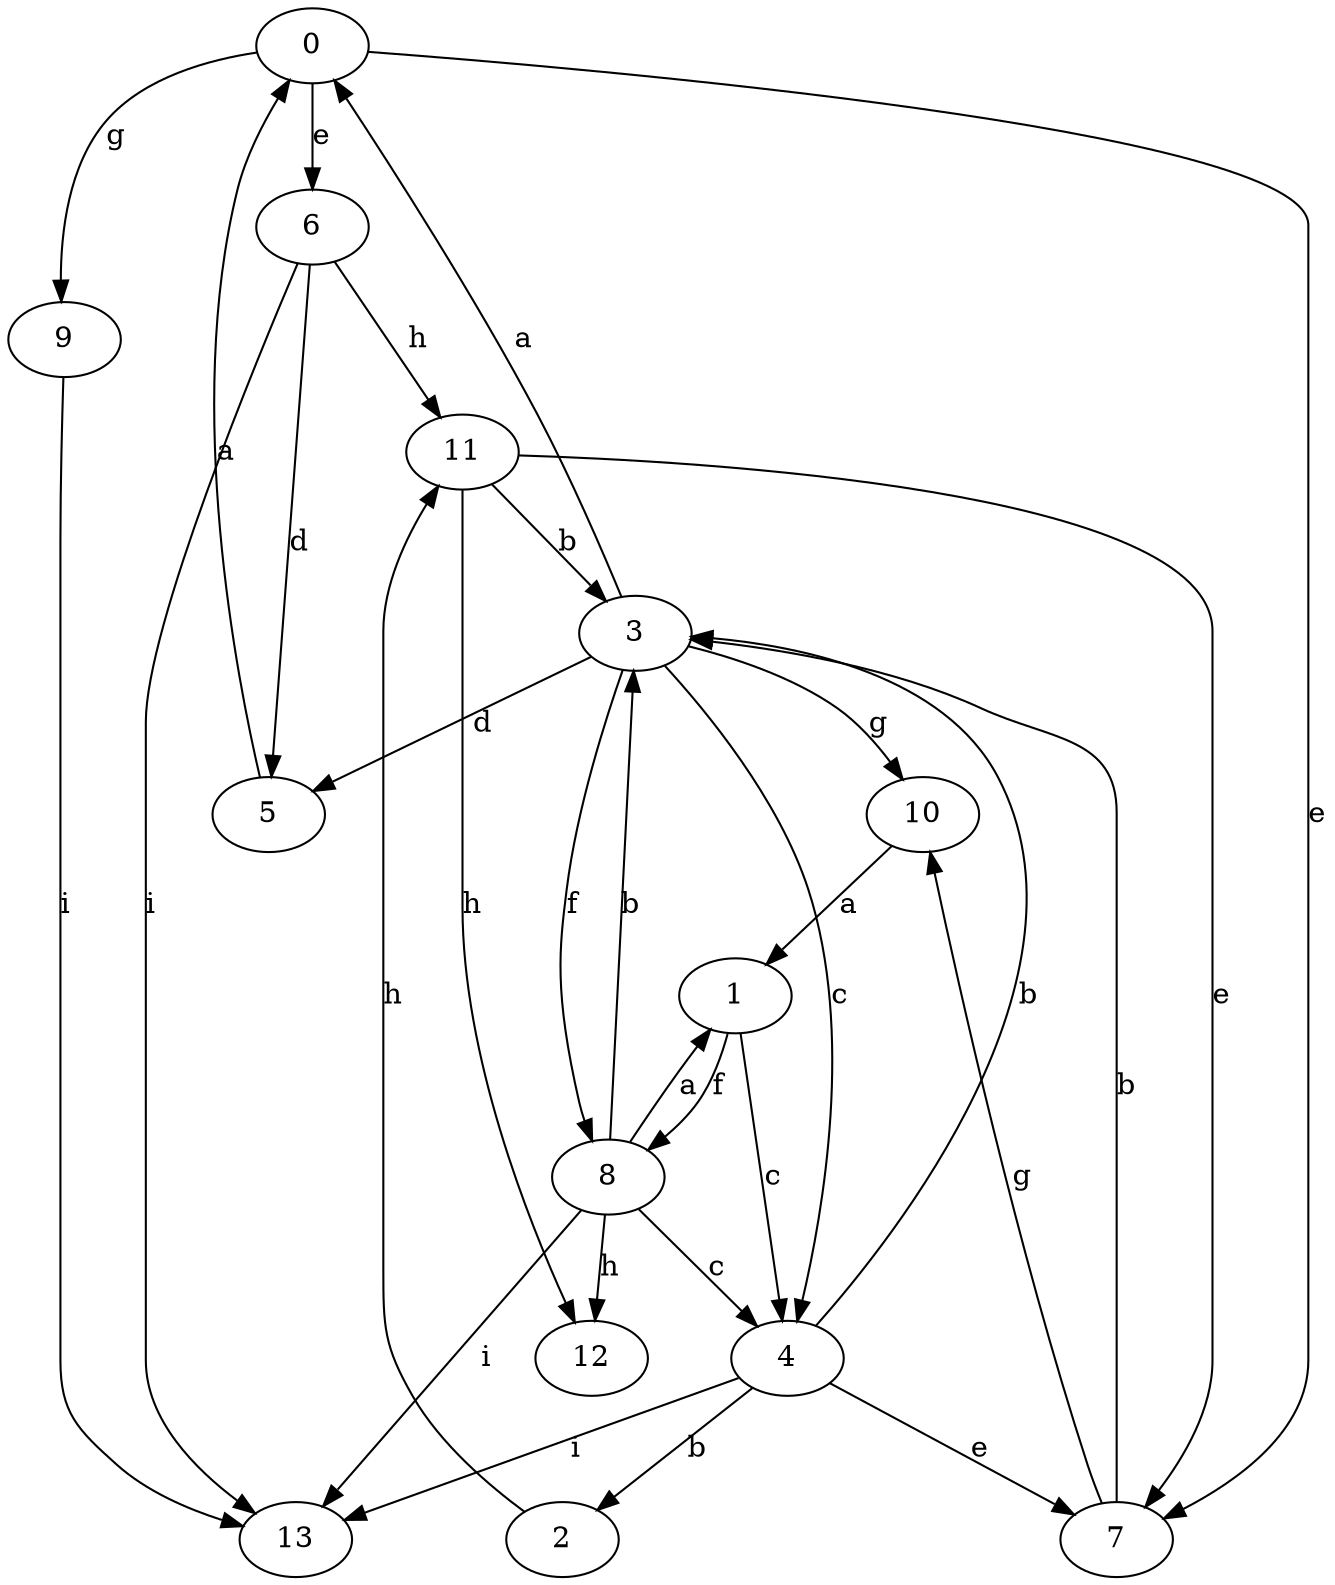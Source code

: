 strict digraph  {
0;
1;
2;
3;
4;
5;
6;
7;
8;
9;
10;
11;
12;
13;
0 -> 6  [label=e];
0 -> 7  [label=e];
0 -> 9  [label=g];
1 -> 4  [label=c];
1 -> 8  [label=f];
2 -> 11  [label=h];
3 -> 0  [label=a];
3 -> 4  [label=c];
3 -> 5  [label=d];
3 -> 8  [label=f];
3 -> 10  [label=g];
4 -> 2  [label=b];
4 -> 3  [label=b];
4 -> 7  [label=e];
4 -> 13  [label=i];
5 -> 0  [label=a];
6 -> 5  [label=d];
6 -> 11  [label=h];
6 -> 13  [label=i];
7 -> 3  [label=b];
7 -> 10  [label=g];
8 -> 1  [label=a];
8 -> 3  [label=b];
8 -> 4  [label=c];
8 -> 12  [label=h];
8 -> 13  [label=i];
9 -> 13  [label=i];
10 -> 1  [label=a];
11 -> 3  [label=b];
11 -> 7  [label=e];
11 -> 12  [label=h];
}
